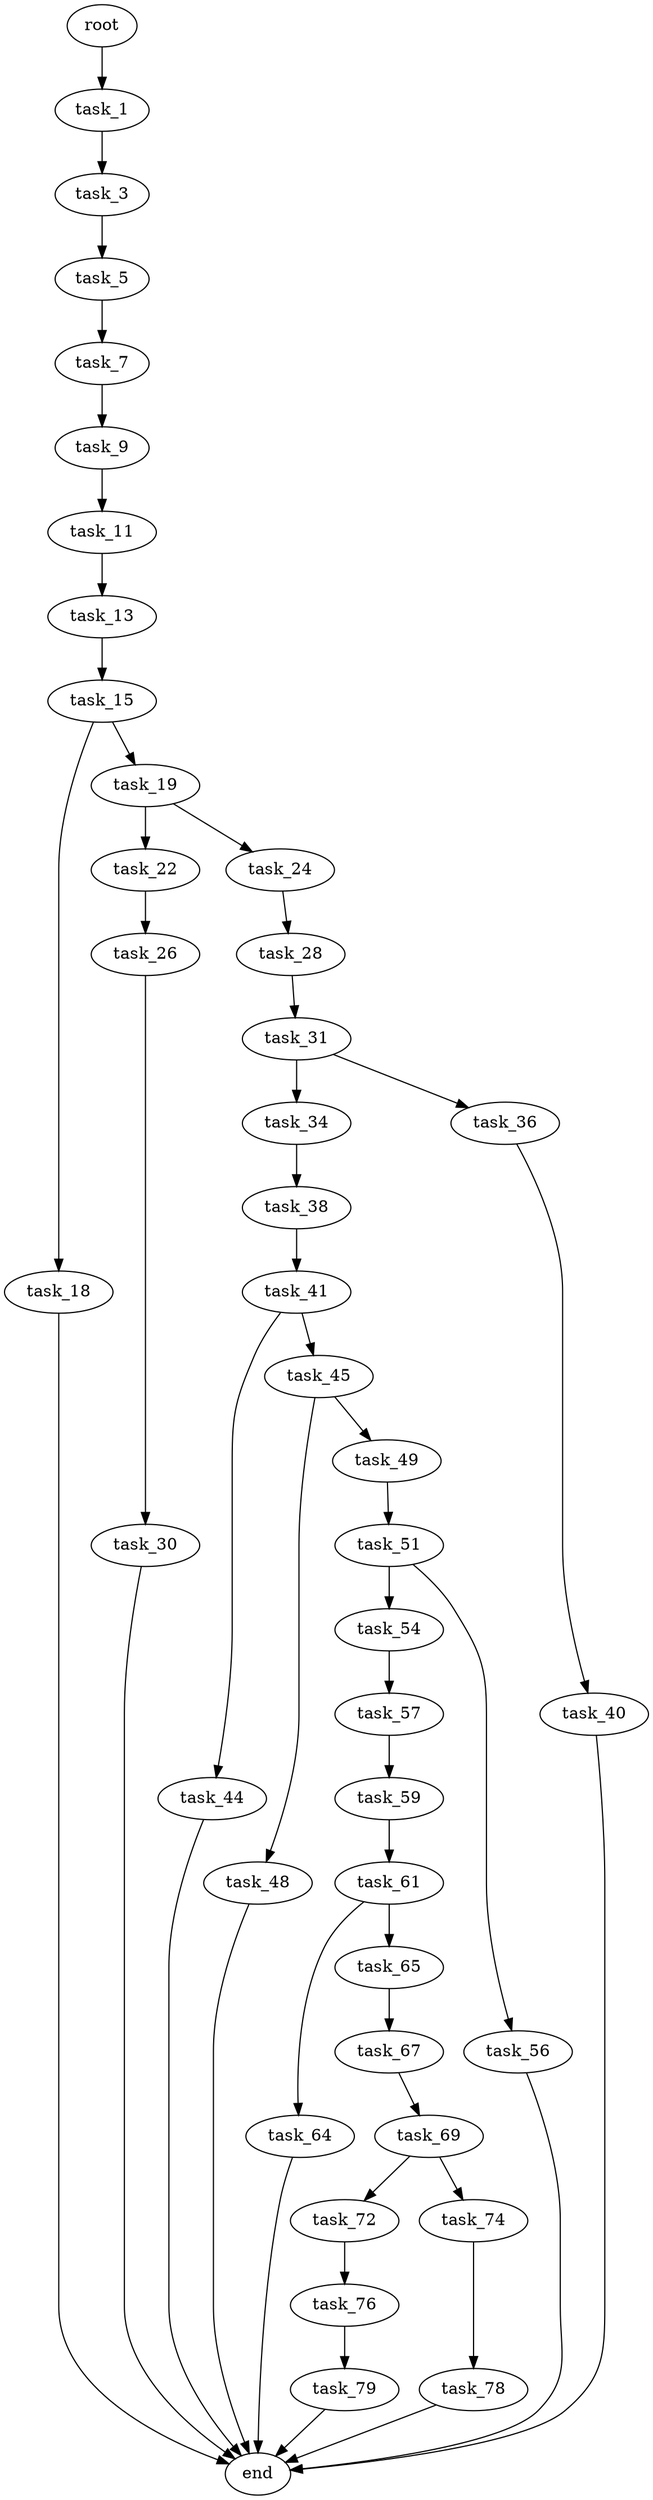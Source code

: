 digraph G {
  root [size="0.000000"];
  task_1 [size="68719476736.000000"];
  task_3 [size="168983758965.000000"];
  task_5 [size="44177489843.000000"];
  task_7 [size="943217820.000000"];
  task_9 [size="142292770140.000000"];
  task_11 [size="273951356218.000000"];
  task_13 [size="13369342900.000000"];
  task_15 [size="13335814566.000000"];
  task_18 [size="28991029248.000000"];
  task_19 [size="28991029248.000000"];
  end [size="0.000000"];
  task_22 [size="110796589148.000000"];
  task_24 [size="1073741824000.000000"];
  task_26 [size="456079765001.000000"];
  task_28 [size="7111629384.000000"];
  task_30 [size="196042796446.000000"];
  task_31 [size="8589934592.000000"];
  task_34 [size="789456002733.000000"];
  task_36 [size="8589934592.000000"];
  task_38 [size="1093341982452.000000"];
  task_40 [size="4365977807.000000"];
  task_41 [size="782757789696.000000"];
  task_44 [size="244025625220.000000"];
  task_45 [size="550184343898.000000"];
  task_48 [size="881088589940.000000"];
  task_49 [size="7110219809.000000"];
  task_51 [size="782757789696.000000"];
  task_54 [size="36087412186.000000"];
  task_56 [size="1073741824000.000000"];
  task_57 [size="71455622556.000000"];
  task_59 [size="21548446674.000000"];
  task_61 [size="31465915995.000000"];
  task_64 [size="26119841993.000000"];
  task_65 [size="592704960850.000000"];
  task_67 [size="28991029248.000000"];
  task_69 [size="782757789696.000000"];
  task_72 [size="1073741824000.000000"];
  task_74 [size="134217728000.000000"];
  task_76 [size="152879844163.000000"];
  task_78 [size="270606474.000000"];
  task_79 [size="1101595592995.000000"];

  root -> task_1 [size="1.000000"];
  task_1 -> task_3 [size="134217728.000000"];
  task_3 -> task_5 [size="301989888.000000"];
  task_5 -> task_7 [size="33554432.000000"];
  task_7 -> task_9 [size="33554432.000000"];
  task_9 -> task_11 [size="134217728.000000"];
  task_11 -> task_13 [size="679477248.000000"];
  task_13 -> task_15 [size="536870912.000000"];
  task_15 -> task_18 [size="209715200.000000"];
  task_15 -> task_19 [size="209715200.000000"];
  task_18 -> end [size="1.000000"];
  task_19 -> task_22 [size="75497472.000000"];
  task_19 -> task_24 [size="75497472.000000"];
  task_22 -> task_26 [size="75497472.000000"];
  task_24 -> task_28 [size="838860800.000000"];
  task_26 -> task_30 [size="411041792.000000"];
  task_28 -> task_31 [size="209715200.000000"];
  task_30 -> end [size="1.000000"];
  task_31 -> task_34 [size="33554432.000000"];
  task_31 -> task_36 [size="33554432.000000"];
  task_34 -> task_38 [size="838860800.000000"];
  task_36 -> task_40 [size="33554432.000000"];
  task_38 -> task_41 [size="838860800.000000"];
  task_40 -> end [size="1.000000"];
  task_41 -> task_44 [size="679477248.000000"];
  task_41 -> task_45 [size="679477248.000000"];
  task_44 -> end [size="1.000000"];
  task_45 -> task_48 [size="838860800.000000"];
  task_45 -> task_49 [size="838860800.000000"];
  task_48 -> end [size="1.000000"];
  task_49 -> task_51 [size="209715200.000000"];
  task_51 -> task_54 [size="679477248.000000"];
  task_51 -> task_56 [size="679477248.000000"];
  task_54 -> task_57 [size="75497472.000000"];
  task_56 -> end [size="1.000000"];
  task_57 -> task_59 [size="134217728.000000"];
  task_59 -> task_61 [size="75497472.000000"];
  task_61 -> task_64 [size="75497472.000000"];
  task_61 -> task_65 [size="75497472.000000"];
  task_64 -> end [size="1.000000"];
  task_65 -> task_67 [size="411041792.000000"];
  task_67 -> task_69 [size="75497472.000000"];
  task_69 -> task_72 [size="679477248.000000"];
  task_69 -> task_74 [size="679477248.000000"];
  task_72 -> task_76 [size="838860800.000000"];
  task_74 -> task_78 [size="209715200.000000"];
  task_76 -> task_79 [size="209715200.000000"];
  task_78 -> end [size="1.000000"];
  task_79 -> end [size="1.000000"];
}
